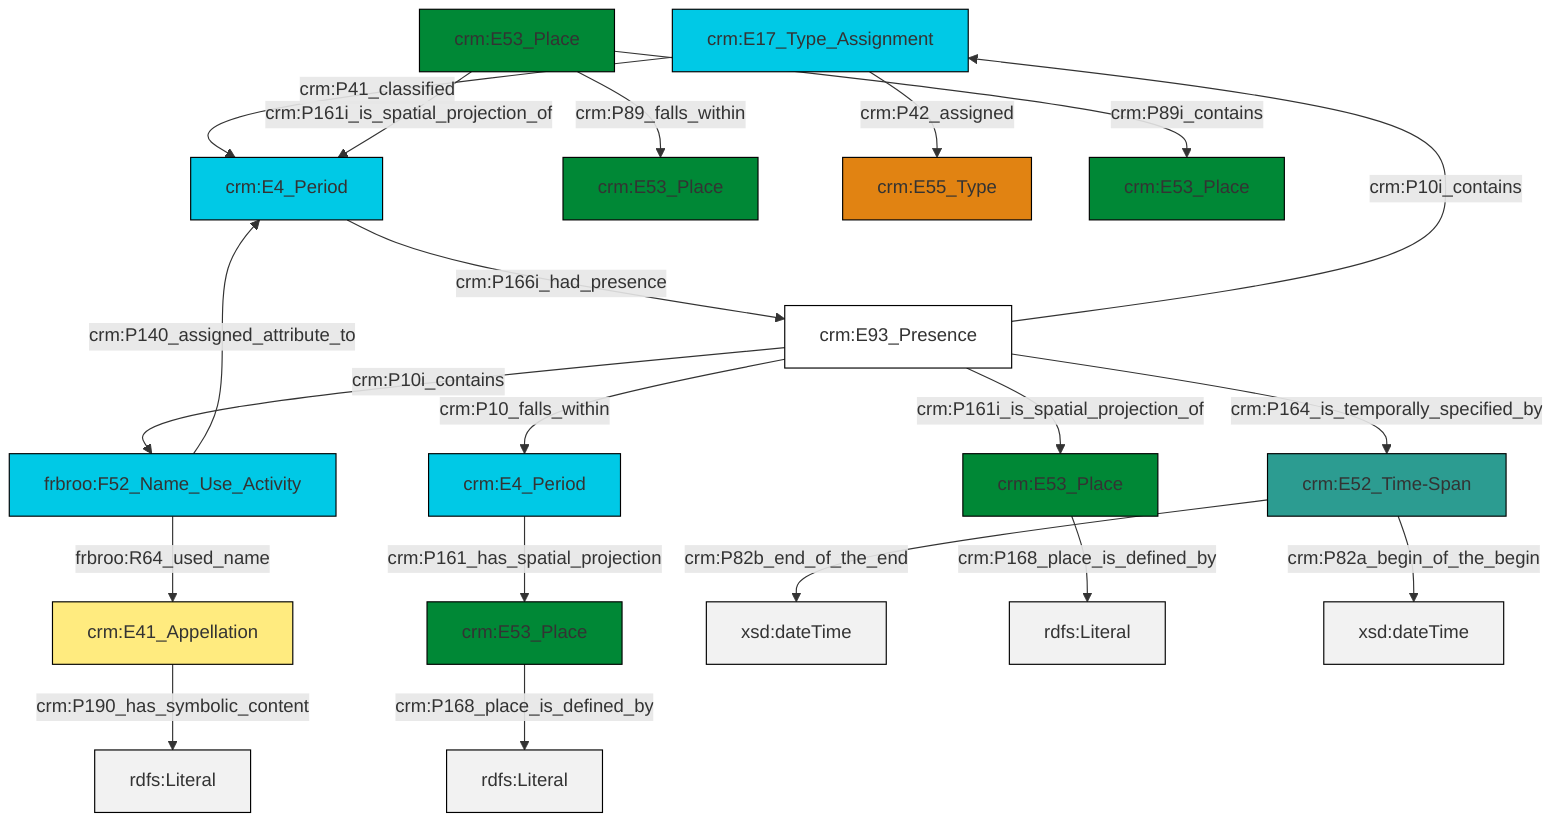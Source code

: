 graph TD
classDef Literal fill:#f2f2f2,stroke:#000000;
classDef CRM_Entity fill:#FFFFFF,stroke:#000000;
classDef Temporal_Entity fill:#00C9E6, stroke:#000000;
classDef Type fill:#E18312, stroke:#000000;
classDef Time-Span fill:#2C9C91, stroke:#000000;
classDef Appellation fill:#FFEB7F, stroke:#000000;
classDef Place fill:#008836, stroke:#000000;
classDef Persistent_Item fill:#B266B2, stroke:#000000;
classDef Conceptual_Object fill:#FFD700, stroke:#000000;
classDef Physical_Thing fill:#D2B48C, stroke:#000000;
classDef Actor fill:#f58aad, stroke:#000000;
classDef PC_Classes fill:#4ce600, stroke:#000000;
classDef Multi fill:#cccccc,stroke:#000000;

0["crm:E17_Type_Assignment"]:::Temporal_Entity -->|crm:P41_classified| 1["crm:E4_Period"]:::Temporal_Entity
5["crm:E53_Place"]:::Place -->|crm:P161i_is_spatial_projection_of| 1["crm:E4_Period"]:::Temporal_Entity
1["crm:E4_Period"]:::Temporal_Entity -->|crm:P166i_had_presence| 6["crm:E93_Presence"]:::CRM_Entity
7["frbroo:F52_Name_Use_Activity"]:::Temporal_Entity -->|frbroo:R64_used_name| 8["crm:E41_Appellation"]:::Appellation
3["crm:E53_Place"]:::Place -->|crm:P168_place_is_defined_by| 9[rdfs:Literal]:::Literal
5["crm:E53_Place"]:::Place -->|crm:P89_falls_within| 12["crm:E53_Place"]:::Place
13["crm:E52_Time-Span"]:::Time-Span -->|crm:P82b_end_of_the_end| 14[xsd:dateTime]:::Literal
8["crm:E41_Appellation"]:::Appellation -->|crm:P190_has_symbolic_content| 17[rdfs:Literal]:::Literal
5["crm:E53_Place"]:::Place -->|crm:P89i_contains| 22["crm:E53_Place"]:::Place
6["crm:E93_Presence"]:::CRM_Entity -->|crm:P10i_contains| 7["frbroo:F52_Name_Use_Activity"]:::Temporal_Entity
10["crm:E53_Place"]:::Place -->|crm:P168_place_is_defined_by| 28[rdfs:Literal]:::Literal
0["crm:E17_Type_Assignment"]:::Temporal_Entity -->|crm:P42_assigned| 15["crm:E55_Type"]:::Type
6["crm:E93_Presence"]:::CRM_Entity -->|crm:P10i_contains| 0["crm:E17_Type_Assignment"]:::Temporal_Entity
6["crm:E93_Presence"]:::CRM_Entity -->|crm:P161i_is_spatial_projection_of| 10["crm:E53_Place"]:::Place
24["crm:E4_Period"]:::Temporal_Entity -->|crm:P161_has_spatial_projection| 3["crm:E53_Place"]:::Place
13["crm:E52_Time-Span"]:::Time-Span -->|crm:P82a_begin_of_the_begin| 30[xsd:dateTime]:::Literal
6["crm:E93_Presence"]:::CRM_Entity -->|crm:P10_falls_within| 24["crm:E4_Period"]:::Temporal_Entity
7["frbroo:F52_Name_Use_Activity"]:::Temporal_Entity -->|crm:P140_assigned_attribute_to| 1["crm:E4_Period"]:::Temporal_Entity
6["crm:E93_Presence"]:::CRM_Entity -->|crm:P164_is_temporally_specified_by| 13["crm:E52_Time-Span"]:::Time-Span